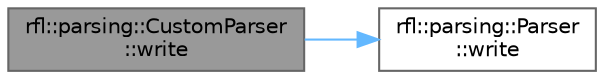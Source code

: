 digraph "rfl::parsing::CustomParser::write"
{
 // LATEX_PDF_SIZE
  bgcolor="transparent";
  edge [fontname=Helvetica,fontsize=10,labelfontname=Helvetica,labelfontsize=10];
  node [fontname=Helvetica,fontsize=10,shape=box,height=0.2,width=0.4];
  rankdir="LR";
  Node1 [id="Node000001",label="rfl::parsing::CustomParser\l::write",height=0.2,width=0.4,color="gray40", fillcolor="grey60", style="filled", fontcolor="black",tooltip=" "];
  Node1 -> Node2 [id="edge2_Node000001_Node000002",color="steelblue1",style="solid",tooltip=" "];
  Node2 [id="Node000002",label="rfl::parsing::Parser\l::write",height=0.2,width=0.4,color="grey40", fillcolor="white", style="filled",URL="$structrfl_1_1parsing_1_1_parser.html#a16aeefd727355e095bfd19d6c69d3238",tooltip=" "];
}
